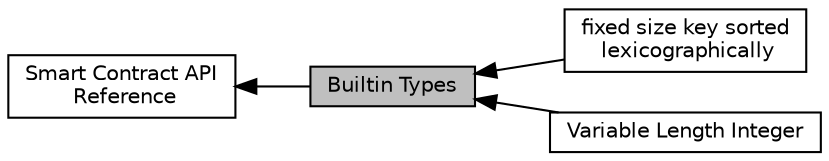 digraph "Builtin Types"
{
  edge [fontname="Helvetica",fontsize="10",labelfontname="Helvetica",labelfontsize="10"];
  node [fontname="Helvetica",fontsize="10",shape=record];
  rankdir=LR;
  Node2 [label="fixed size key sorted\l lexicographically",height=0.2,width=0.4,color="black", fillcolor="white", style="filled",URL="$group__fixed__key.html"];
  Node1 [label="Smart Contract API\l Reference",height=0.2,width=0.4,color="black", fillcolor="white", style="filled",URL="$group__contractdev.html",tooltip="Introduction to writing contracts for AAC.IO. "];
  Node0 [label="Builtin Types",height=0.2,width=0.4,color="black", fillcolor="grey75", style="filled", fontcolor="black"];
  Node3 [label="Variable Length Integer",height=0.2,width=0.4,color="black", fillcolor="white", style="filled",URL="$group__varint.html"];
  Node1->Node0 [shape=plaintext, dir="back", style="solid"];
  Node0->Node2 [shape=plaintext, dir="back", style="solid"];
  Node0->Node3 [shape=plaintext, dir="back", style="solid"];
}
